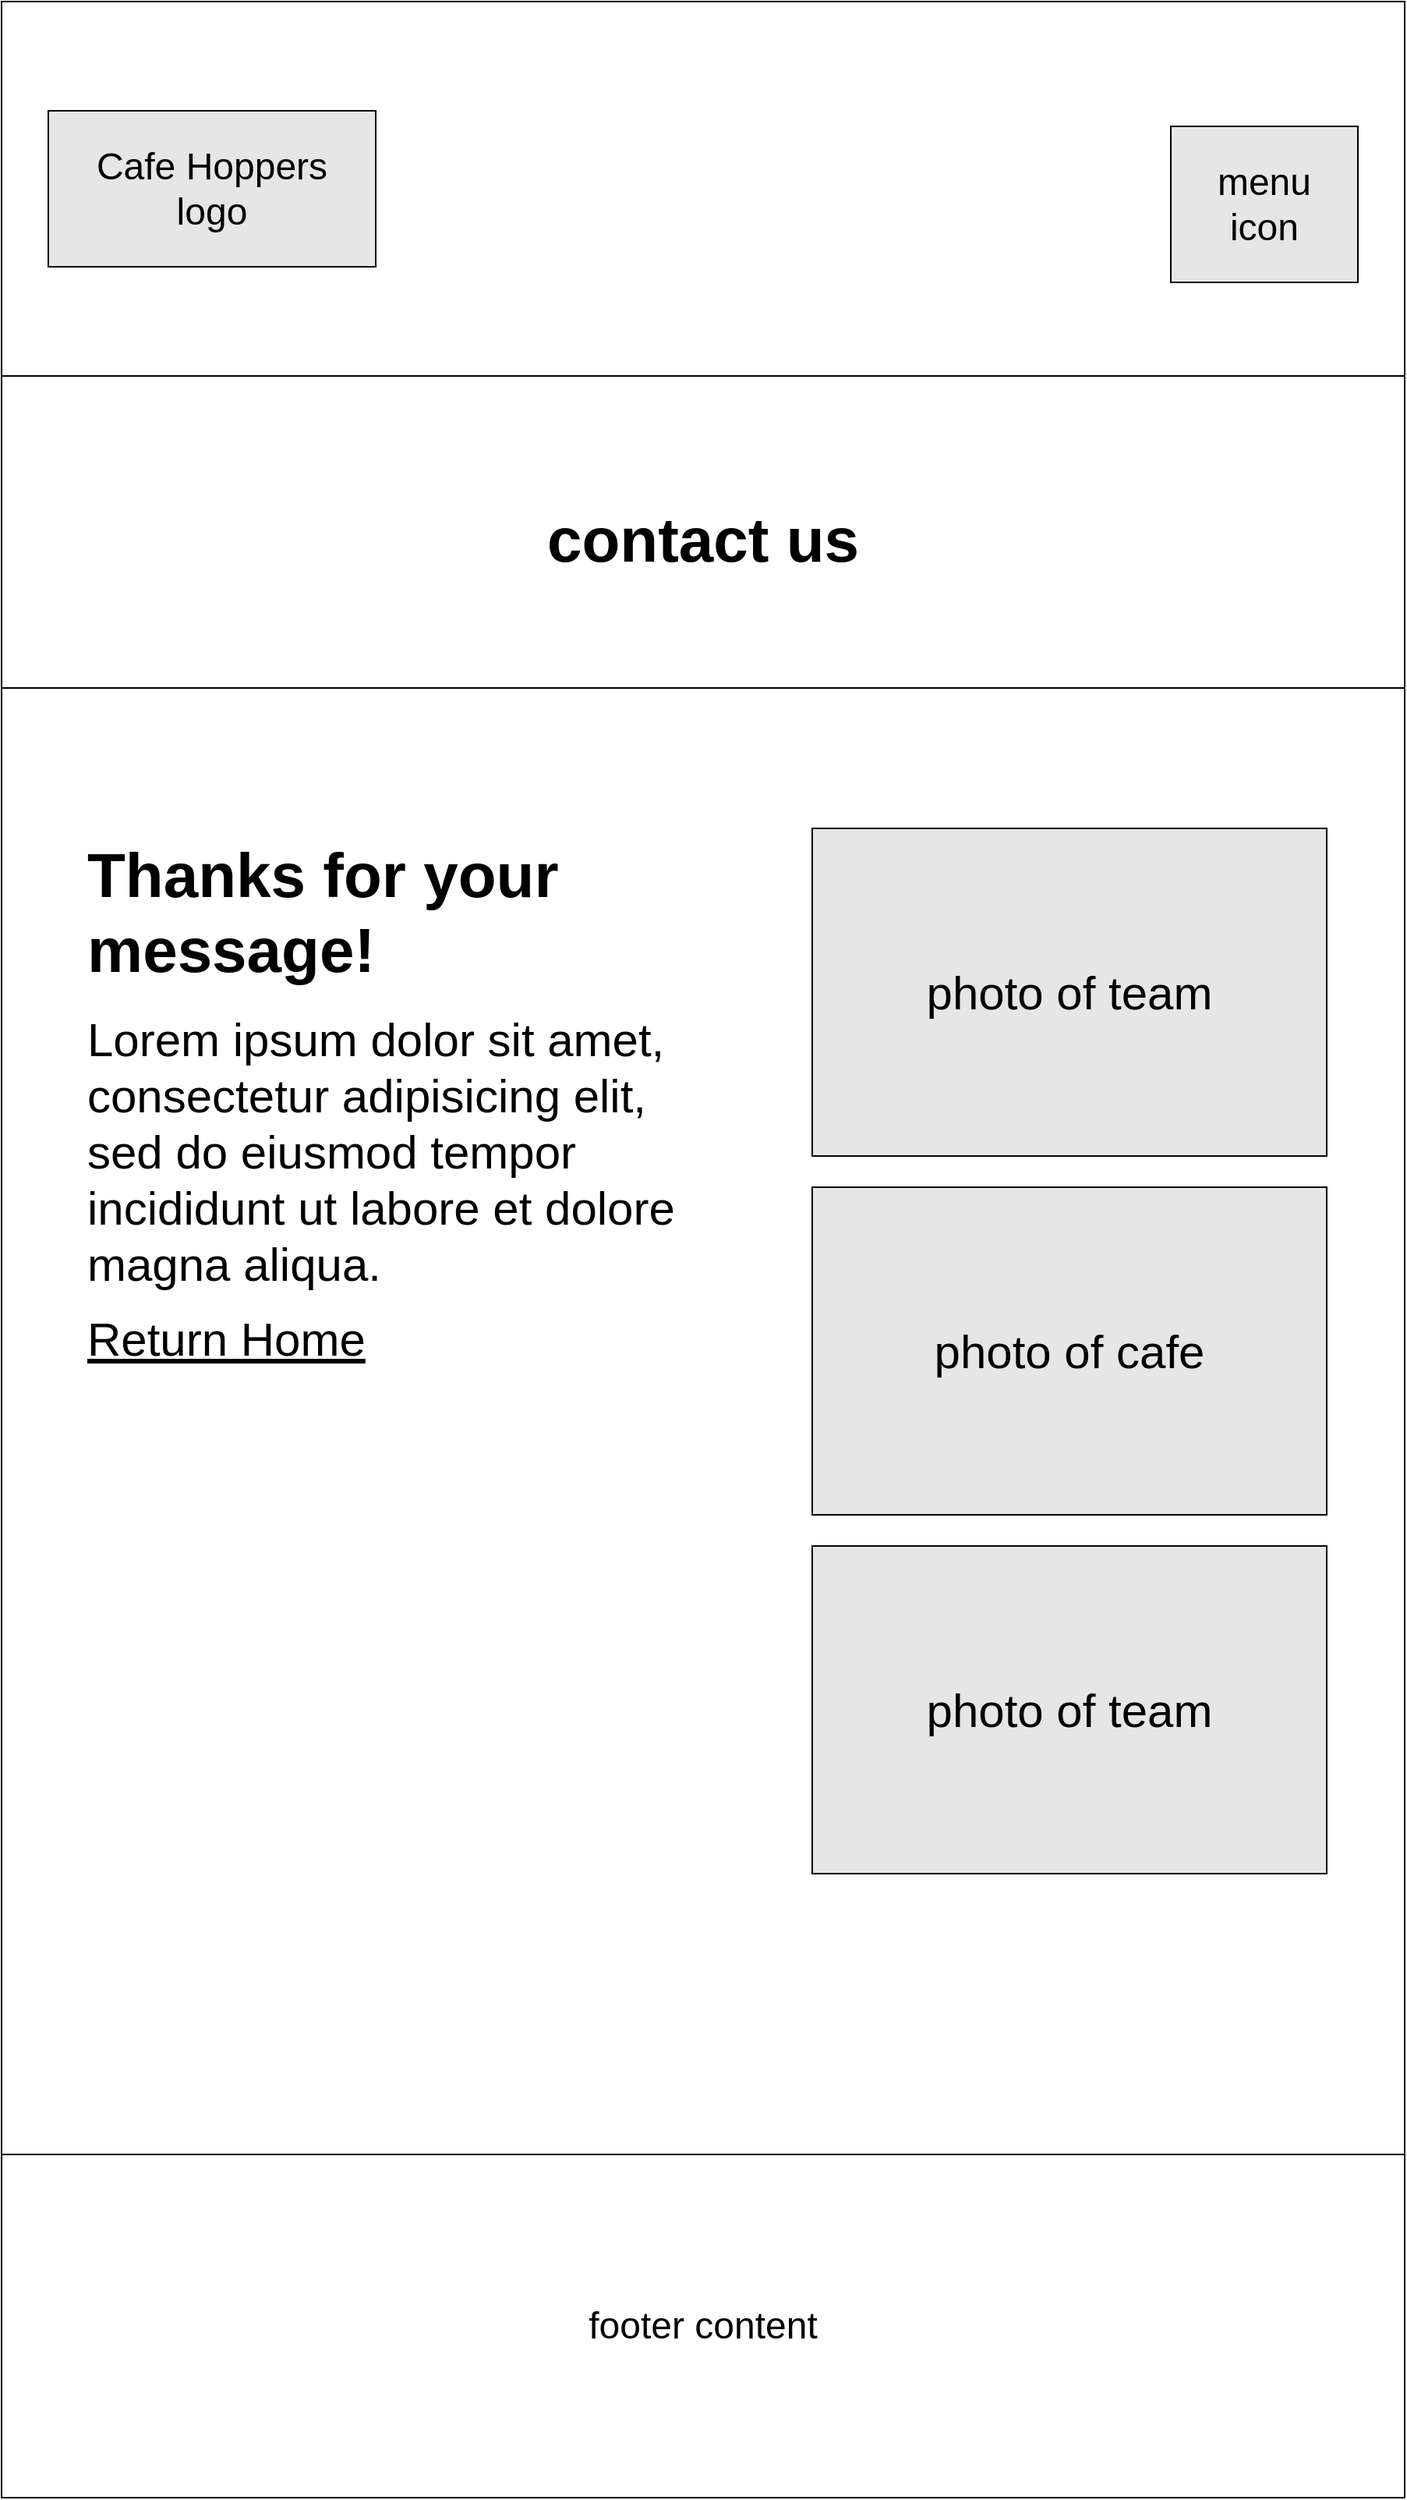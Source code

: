 <mxfile version="20.0.1" type="github"><diagram id="QWaLk7IN20cdrfLnV8OY" name="Page-1"><mxGraphModel dx="1036" dy="1520" grid="1" gridSize="10" guides="1" tooltips="1" connect="1" arrows="1" fold="1" page="1" pageScale="1" pageWidth="900" pageHeight="1600" background="#FFFFFF" math="0" shadow="0"><root><mxCell id="0"/><mxCell id="1" parent="0"/><mxCell id="qiCiA2myx4UJtC2wgqbX-6" value="" style="rounded=0;whiteSpace=wrap;html=1;fontSize=24;fillColor=#FFFFFF;" parent="1" vertex="1"><mxGeometry width="900" height="240" as="geometry"/></mxCell><mxCell id="qiCiA2myx4UJtC2wgqbX-1" value="&lt;font style=&quot;font-size: 24px;&quot;&gt;Cafe Hoppers&lt;br&gt;logo&lt;/font&gt;" style="rounded=0;whiteSpace=wrap;html=1;fillColor=#E6E6E6;" parent="1" vertex="1"><mxGeometry x="30" y="70" width="210" height="100" as="geometry"/></mxCell><mxCell id="qiCiA2myx4UJtC2wgqbX-7" value="menu&lt;br&gt;icon" style="rounded=0;whiteSpace=wrap;html=1;fontSize=24;fillColor=#E6E6E6;" parent="1" vertex="1"><mxGeometry x="750" y="80" width="120" height="100" as="geometry"/></mxCell><mxCell id="qiCiA2myx4UJtC2wgqbX-10" value="footer content" style="rounded=0;whiteSpace=wrap;html=1;fontSize=24;fillColor=#FFFFFF;" parent="1" vertex="1"><mxGeometry y="1380" width="900" height="220" as="geometry"/></mxCell><mxCell id="alxngudCPENM9emR9nhb-4" value="contact us" style="swimlane;startSize=200;fontSize=40;align=center;verticalAlign=middle;" parent="1" vertex="1"><mxGeometry y="240" width="900" height="1140" as="geometry"/></mxCell><mxCell id="GYEH9pEajixj1VmNgLFt-1" value="" style="rounded=0;whiteSpace=wrap;html=1;" parent="alxngudCPENM9emR9nhb-4" vertex="1"><mxGeometry y="200" width="900" height="940" as="geometry"/></mxCell><mxCell id="GYEH9pEajixj1VmNgLFt-5" value="&lt;font style=&quot;font-size: 30px;&quot;&gt;photo of team&lt;/font&gt;" style="rounded=0;whiteSpace=wrap;html=1;labelBackgroundColor=none;fillColor=#E6E6E6;" parent="alxngudCPENM9emR9nhb-4" vertex="1"><mxGeometry x="520" y="290" width="330" height="210" as="geometry"/></mxCell><mxCell id="GYEH9pEajixj1VmNgLFt-20" value="&lt;font style=&quot;font-size: 30px;&quot;&gt;photo of cafe&lt;/font&gt;" style="rounded=0;whiteSpace=wrap;html=1;labelBackgroundColor=#E6E6E6;fillColor=#E6E6E6;" parent="alxngudCPENM9emR9nhb-4" vertex="1"><mxGeometry x="520" y="520" width="330" height="210" as="geometry"/></mxCell><mxCell id="GYEH9pEajixj1VmNgLFt-21" value="&lt;font style=&quot;font-size: 30px;&quot;&gt;photo of team&lt;/font&gt;" style="rounded=0;whiteSpace=wrap;html=1;labelBackgroundColor=#E6E6E6;fillColor=#E6E6E6;" parent="alxngudCPENM9emR9nhb-4" vertex="1"><mxGeometry x="520" y="750" width="330" height="210" as="geometry"/></mxCell><mxCell id="CTLcbf1IPywGgcdizAjv-2" value="&lt;h1&gt;&lt;font style=&quot;font-size: 40px;&quot;&gt;Thanks for your message!&lt;/font&gt;&lt;/h1&gt;&lt;p&gt;&lt;font style=&quot;font-size: 30px;&quot;&gt;Lorem ipsum dolor sit amet, consectetur adipisicing elit, sed do eiusmod tempor incididunt ut labore et dolore magna aliqua.&lt;/font&gt;&lt;/p&gt;&lt;p&gt;&lt;font style=&quot;font-size: 30px;&quot;&gt;&lt;u&gt;Return Home&lt;/u&gt;&lt;/font&gt;&lt;/p&gt;" style="text;html=1;strokeColor=none;fillColor=none;spacing=5;spacingTop=-20;whiteSpace=wrap;overflow=hidden;rounded=0;" vertex="1" parent="alxngudCPENM9emR9nhb-4"><mxGeometry x="50" y="290" width="420" height="360" as="geometry"/></mxCell></root></mxGraphModel></diagram></mxfile>